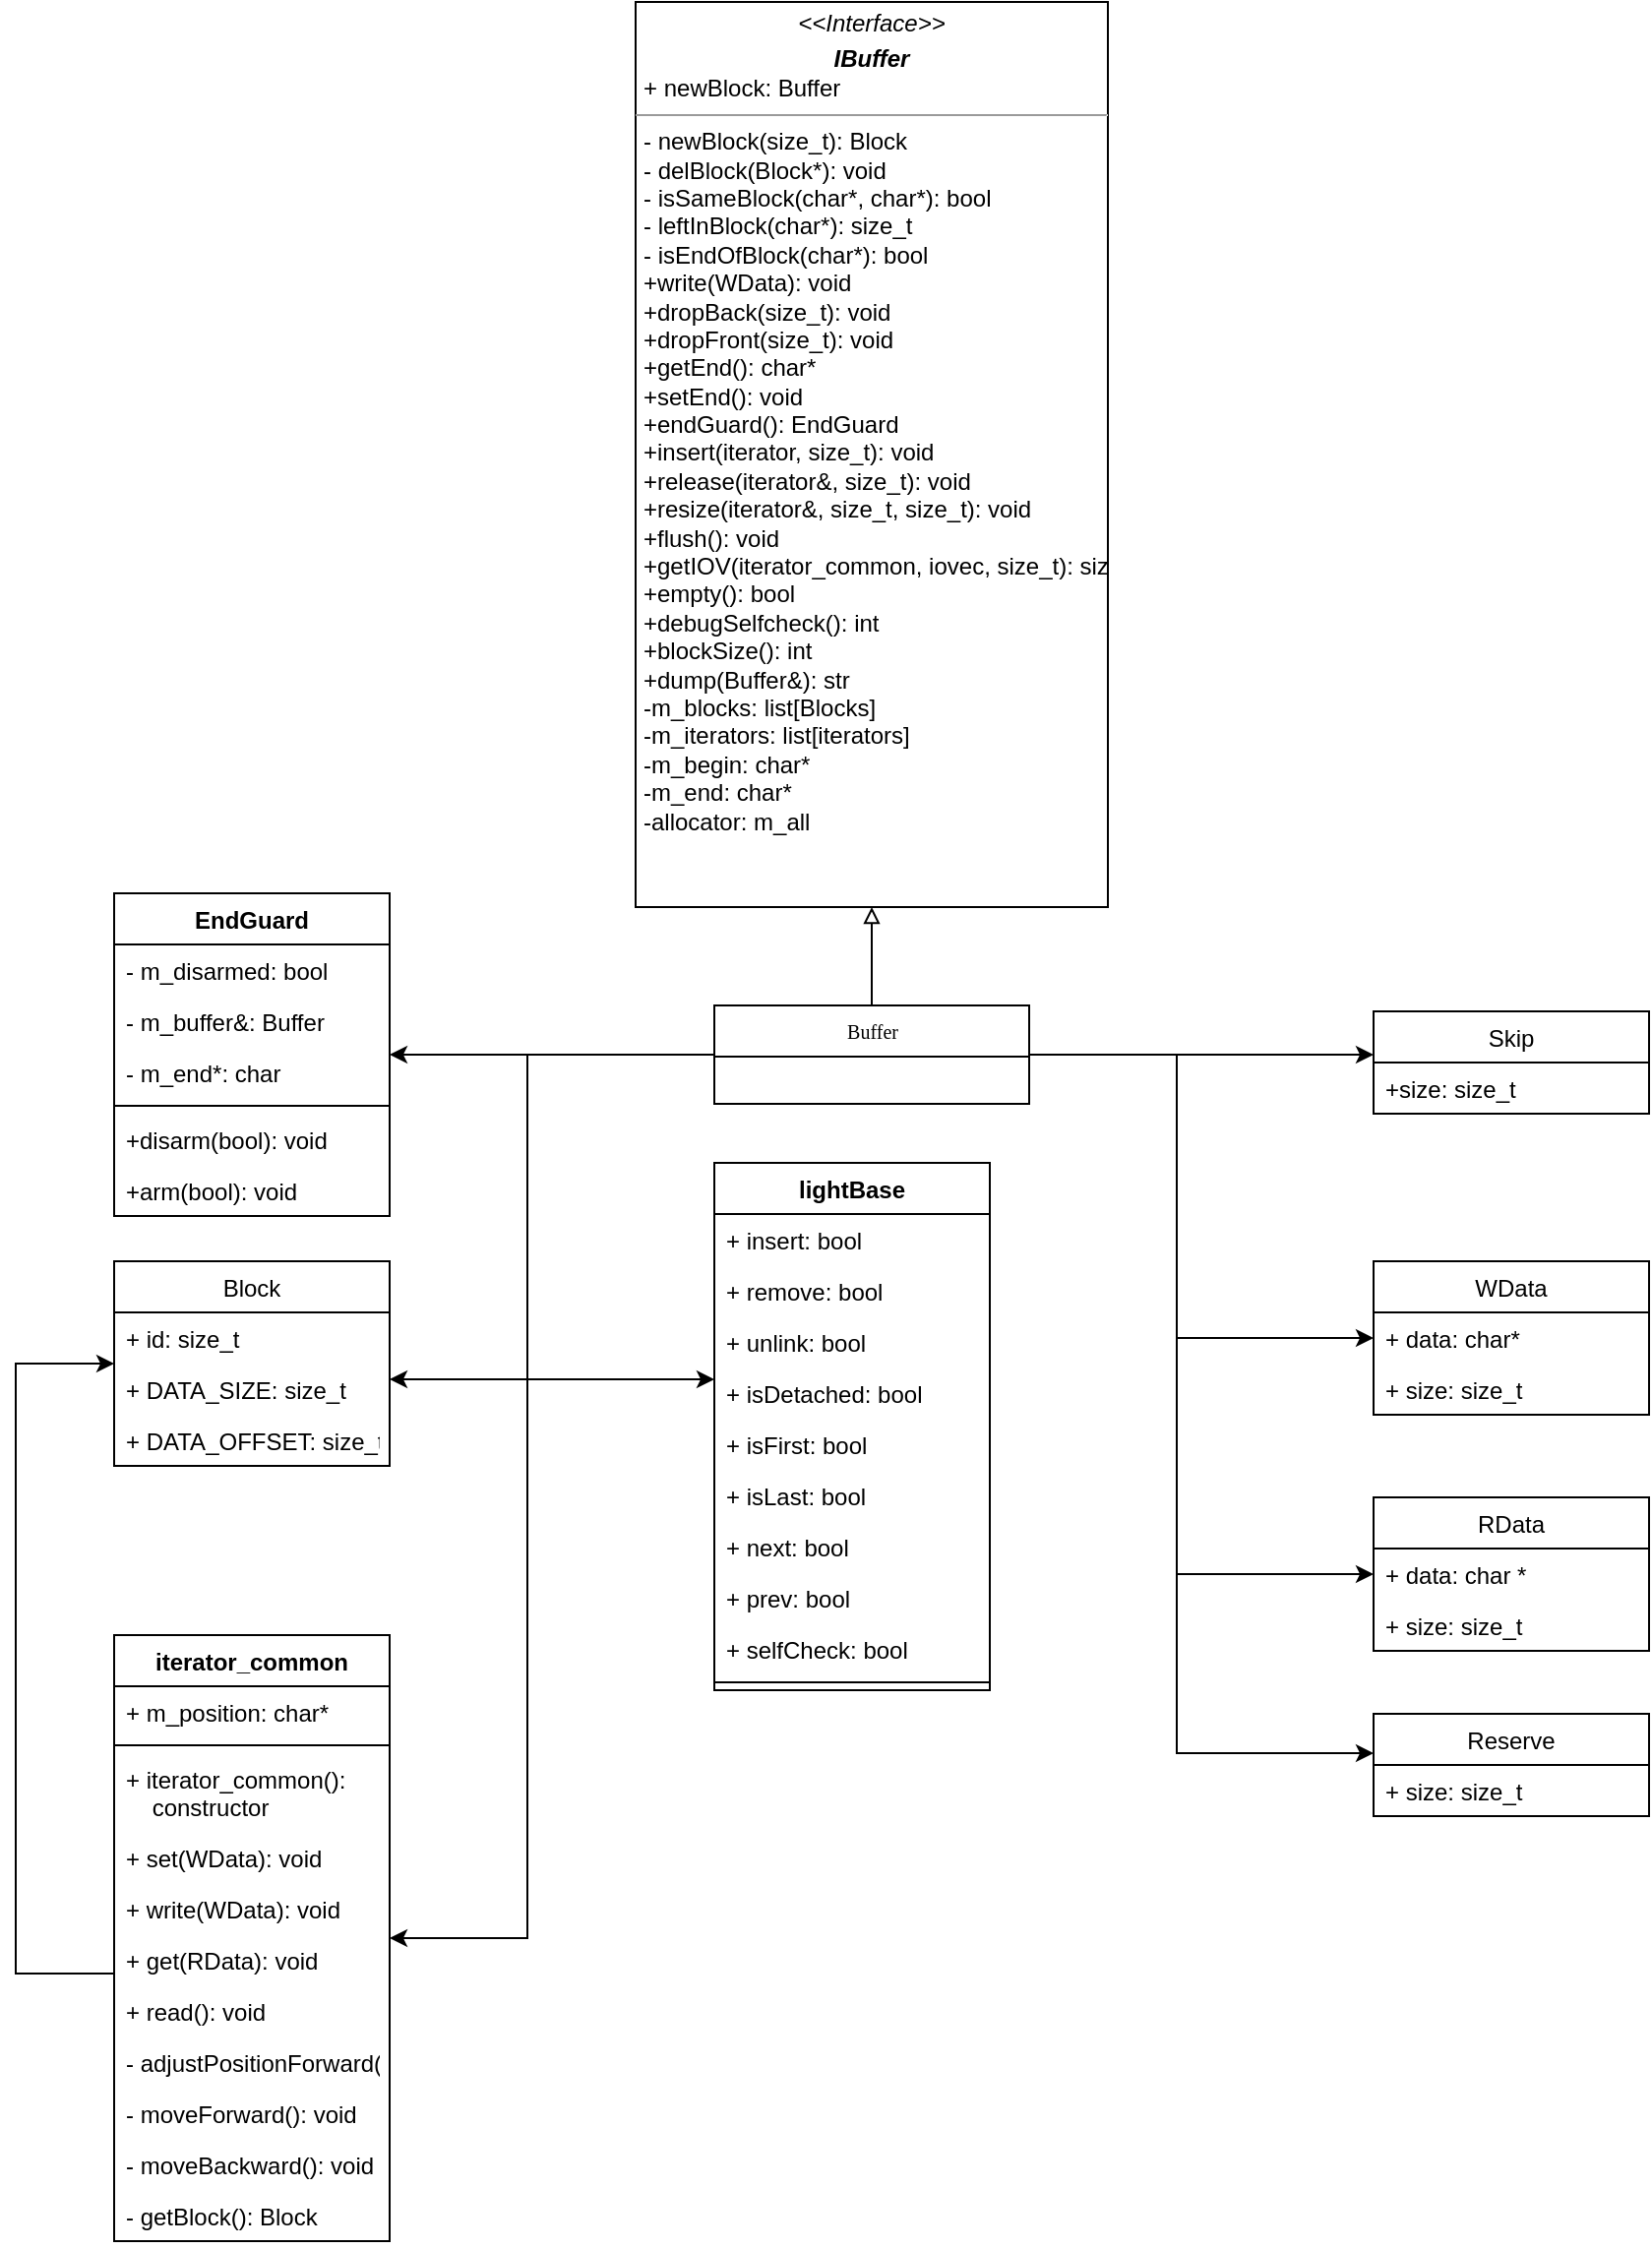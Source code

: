 <mxfile version="20.3.0" type="device"><diagram name="Page-1" id="c4acf3e9-155e-7222-9cf6-157b1a14988f"><mxGraphModel dx="1963" dy="1791" grid="1" gridSize="10" guides="1" tooltips="1" connect="1" arrows="1" fold="1" page="1" pageScale="1" pageWidth="850" pageHeight="1100" background="none" math="0" shadow="0"><root><mxCell id="0"/><mxCell id="1" parent="0"/><mxCell id="Hg7zeKf4Kkt9nuLEn_W6-33" style="edgeStyle=orthogonalEdgeStyle;rounded=0;orthogonalLoop=1;jettySize=auto;html=1;endArrow=block;endFill=0;" edge="1" parent="1" source="17acba5748e5396b-20" target="5d2195bd80daf111-18"><mxGeometry relative="1" as="geometry"/></mxCell><mxCell id="Hg7zeKf4Kkt9nuLEn_W6-34" style="edgeStyle=orthogonalEdgeStyle;rounded=0;orthogonalLoop=1;jettySize=auto;html=1;endArrow=classic;endFill=1;" edge="1" parent="1" source="17acba5748e5396b-20" target="Hg7zeKf4Kkt9nuLEn_W6-78"><mxGeometry relative="1" as="geometry"><mxPoint x="-40" y="365" as="targetPoint"/></mxGeometry></mxCell><mxCell id="Hg7zeKf4Kkt9nuLEn_W6-35" style="edgeStyle=orthogonalEdgeStyle;rounded=0;orthogonalLoop=1;jettySize=auto;html=1;endArrow=classic;endFill=1;" edge="1" parent="1" source="17acba5748e5396b-20" target="Hg7zeKf4Kkt9nuLEn_W6-21"><mxGeometry relative="1" as="geometry"><Array as="points"><mxPoint x="390" y="365"/><mxPoint x="390" y="365"/></Array></mxGeometry></mxCell><mxCell id="Hg7zeKf4Kkt9nuLEn_W6-36" style="edgeStyle=orthogonalEdgeStyle;rounded=0;orthogonalLoop=1;jettySize=auto;html=1;endArrow=classic;endFill=1;" edge="1" parent="1" source="17acba5748e5396b-20" target="Hg7zeKf4Kkt9nuLEn_W6-1"><mxGeometry relative="1" as="geometry"><Array as="points"><mxPoint x="30" y="365"/><mxPoint x="30" y="530"/></Array></mxGeometry></mxCell><mxCell id="Hg7zeKf4Kkt9nuLEn_W6-39" style="edgeStyle=orthogonalEdgeStyle;rounded=0;orthogonalLoop=1;jettySize=auto;html=1;endArrow=classic;endFill=1;" edge="1" parent="1" source="17acba5748e5396b-20" target="Hg7zeKf4Kkt9nuLEn_W6-13"><mxGeometry relative="1" as="geometry"><Array as="points"><mxPoint x="360" y="365"/><mxPoint x="360" y="629"/></Array></mxGeometry></mxCell><mxCell id="Hg7zeKf4Kkt9nuLEn_W6-40" style="edgeStyle=orthogonalEdgeStyle;rounded=0;orthogonalLoop=1;jettySize=auto;html=1;endArrow=classic;endFill=1;" edge="1" parent="1" source="17acba5748e5396b-20" target="Hg7zeKf4Kkt9nuLEn_W6-9"><mxGeometry relative="1" as="geometry"><Array as="points"><mxPoint x="360" y="365"/><mxPoint x="360" y="509"/></Array></mxGeometry></mxCell><mxCell id="Hg7zeKf4Kkt9nuLEn_W6-46" style="edgeStyle=orthogonalEdgeStyle;rounded=0;orthogonalLoop=1;jettySize=auto;html=1;endArrow=classic;endFill=1;" edge="1" parent="1" source="17acba5748e5396b-20" target="Hg7zeKf4Kkt9nuLEn_W6-42"><mxGeometry relative="1" as="geometry"><Array as="points"><mxPoint x="360" y="365"/><mxPoint x="360" y="720"/></Array></mxGeometry></mxCell><mxCell id="Hg7zeKf4Kkt9nuLEn_W6-60" style="edgeStyle=orthogonalEdgeStyle;rounded=0;orthogonalLoop=1;jettySize=auto;html=1;endArrow=classic;endFill=1;" edge="1" parent="1" source="17acba5748e5396b-20" target="Hg7zeKf4Kkt9nuLEn_W6-47"><mxGeometry relative="1" as="geometry"><Array as="points"><mxPoint x="30" y="365"/><mxPoint x="30" y="530"/></Array></mxGeometry></mxCell><mxCell id="Hg7zeKf4Kkt9nuLEn_W6-65" style="edgeStyle=orthogonalEdgeStyle;rounded=0;orthogonalLoop=1;jettySize=auto;html=1;endArrow=classic;endFill=1;" edge="1" parent="1" source="17acba5748e5396b-20" target="Hg7zeKf4Kkt9nuLEn_W6-61"><mxGeometry relative="1" as="geometry"><Array as="points"><mxPoint x="30" y="365"/></Array></mxGeometry></mxCell><mxCell id="17acba5748e5396b-20" value="Buffer" style="swimlane;html=1;fontStyle=0;childLayout=stackLayout;horizontal=1;startSize=26;fillColor=none;horizontalStack=0;resizeParent=1;resizeLast=0;collapsible=1;marginBottom=0;swimlaneFillColor=#ffffff;rounded=0;shadow=0;comic=0;labelBackgroundColor=none;strokeWidth=1;fontFamily=Verdana;fontSize=10;align=center;" parent="1" vertex="1"><mxGeometry x="125" y="340" width="160" height="50" as="geometry"/></mxCell><mxCell id="5d2195bd80daf111-18" value="&lt;p style=&quot;margin:0px;margin-top:4px;text-align:center;&quot;&gt;&lt;i&gt;&amp;lt;&amp;lt;Interface&amp;gt;&amp;gt;&lt;/i&gt;&lt;br&gt;&lt;/p&gt;&lt;p style=&quot;margin:0px;margin-top:4px;text-align:center;&quot;&gt;&lt;i&gt;&lt;b&gt;IBuffer&lt;/b&gt;&lt;/i&gt;&lt;/p&gt;&lt;p style=&quot;margin:0px;margin-left:4px;&quot;&gt;+ newBlock: Buffer&lt;/p&gt;&lt;hr size=&quot;1&quot;&gt;&lt;p style=&quot;margin:0px;margin-left:4px;&quot;&gt;- newBlock(size_t): Block&lt;/p&gt;&lt;p style=&quot;margin:0px;margin-left:4px;&quot;&gt;- delBlock(Block*): void&lt;/p&gt;&lt;p style=&quot;margin:0px;margin-left:4px;&quot;&gt;- isSameBlock(char*, char*): bool&lt;/p&gt;&lt;p style=&quot;margin:0px;margin-left:4px;&quot;&gt;- leftInBlock(char*): size_t&lt;/p&gt;&lt;p style=&quot;margin:0px;margin-left:4px;&quot;&gt;- isEndOfBlock(char*): bool&lt;/p&gt;&lt;p style=&quot;margin:0px;margin-left:4px;&quot;&gt;+write(WData): void&lt;/p&gt;&lt;p style=&quot;margin:0px;margin-left:4px;&quot;&gt;+dropBack(size_t): void&lt;/p&gt;&lt;p style=&quot;margin:0px;margin-left:4px;&quot;&gt;+dropFront(size_t): void&lt;/p&gt;&lt;p style=&quot;margin:0px;margin-left:4px;&quot;&gt;+getEnd(): char*&lt;/p&gt;&lt;p style=&quot;margin:0px;margin-left:4px;&quot;&gt;+setEnd(): void&lt;/p&gt;&lt;p style=&quot;margin:0px;margin-left:4px;&quot;&gt;+endGuard(): EndGuard&lt;/p&gt;&lt;p style=&quot;margin:0px;margin-left:4px;&quot;&gt;+insert(iterator, size_t): void&lt;/p&gt;&lt;p style=&quot;margin:0px;margin-left:4px;&quot;&gt;+release(iterator&amp;amp;, size_t): void&lt;/p&gt;&lt;p style=&quot;margin:0px;margin-left:4px;&quot;&gt;+resize(iterator&amp;amp;, size_t, size_t): void&lt;/p&gt;&lt;p style=&quot;margin:0px;margin-left:4px;&quot;&gt;+flush(): void&lt;/p&gt;&lt;p style=&quot;margin:0px;margin-left:4px;&quot;&gt;+getIOV(iterator_common, iovec, size_t): size_t&lt;/p&gt;&lt;p style=&quot;margin:0px;margin-left:4px;&quot;&gt;+empty(): bool&lt;/p&gt;&lt;p style=&quot;margin:0px;margin-left:4px;&quot;&gt;+debugSelfcheck(): int&lt;/p&gt;&lt;p style=&quot;margin:0px;margin-left:4px;&quot;&gt;+blockSize(): int&lt;/p&gt;&lt;p style=&quot;margin:0px;margin-left:4px;&quot;&gt;+dump(Buffer&amp;amp;): str&lt;/p&gt;&lt;p style=&quot;margin:0px;margin-left:4px;&quot;&gt;-m_blocks: list[Blocks]&lt;/p&gt;&lt;p style=&quot;margin:0px;margin-left:4px;&quot;&gt;-m_iterators: list[iterators]&lt;/p&gt;&lt;p style=&quot;margin:0px;margin-left:4px;&quot;&gt;-m_begin: char*&lt;/p&gt;&lt;p style=&quot;margin:0px;margin-left:4px;&quot;&gt;-m_end: char*&lt;/p&gt;&lt;p style=&quot;margin:0px;margin-left:4px;&quot;&gt;-allocator: m_all&lt;/p&gt;" style="verticalAlign=top;align=left;overflow=fill;fontSize=12;fontFamily=Helvetica;html=1;rounded=0;shadow=0;comic=0;labelBackgroundColor=none;strokeWidth=1" parent="1" vertex="1"><mxGeometry x="85" y="-170" width="240" height="460" as="geometry"/></mxCell><mxCell id="Hg7zeKf4Kkt9nuLEn_W6-1" value="Block" style="swimlane;fontStyle=0;childLayout=stackLayout;horizontal=1;startSize=26;fillColor=none;horizontalStack=0;resizeParent=1;resizeParentMax=0;resizeLast=0;collapsible=1;marginBottom=0;" vertex="1" parent="1"><mxGeometry x="-180" y="470" width="140" height="104" as="geometry"/></mxCell><mxCell id="Hg7zeKf4Kkt9nuLEn_W6-2" value="+ id: size_t" style="text;strokeColor=none;fillColor=none;align=left;verticalAlign=top;spacingLeft=4;spacingRight=4;overflow=hidden;rotatable=0;points=[[0,0.5],[1,0.5]];portConstraint=eastwest;" vertex="1" parent="Hg7zeKf4Kkt9nuLEn_W6-1"><mxGeometry y="26" width="140" height="26" as="geometry"/></mxCell><mxCell id="Hg7zeKf4Kkt9nuLEn_W6-3" value="+ DATA_SIZE: size_t" style="text;strokeColor=none;fillColor=none;align=left;verticalAlign=top;spacingLeft=4;spacingRight=4;overflow=hidden;rotatable=0;points=[[0,0.5],[1,0.5]];portConstraint=eastwest;" vertex="1" parent="Hg7zeKf4Kkt9nuLEn_W6-1"><mxGeometry y="52" width="140" height="26" as="geometry"/></mxCell><mxCell id="Hg7zeKf4Kkt9nuLEn_W6-4" value="+ DATA_OFFSET: size_t" style="text;strokeColor=none;fillColor=none;align=left;verticalAlign=top;spacingLeft=4;spacingRight=4;overflow=hidden;rotatable=0;points=[[0,0.5],[1,0.5]];portConstraint=eastwest;" vertex="1" parent="Hg7zeKf4Kkt9nuLEn_W6-1"><mxGeometry y="78" width="140" height="26" as="geometry"/></mxCell><mxCell id="Hg7zeKf4Kkt9nuLEn_W6-9" value="WData" style="swimlane;fontStyle=0;childLayout=stackLayout;horizontal=1;startSize=26;fillColor=none;horizontalStack=0;resizeParent=1;resizeParentMax=0;resizeLast=0;collapsible=1;marginBottom=0;" vertex="1" parent="1"><mxGeometry x="460" y="470" width="140" height="78" as="geometry"/></mxCell><mxCell id="Hg7zeKf4Kkt9nuLEn_W6-10" value="+ data: char*" style="text;strokeColor=none;fillColor=none;align=left;verticalAlign=top;spacingLeft=4;spacingRight=4;overflow=hidden;rotatable=0;points=[[0,0.5],[1,0.5]];portConstraint=eastwest;" vertex="1" parent="Hg7zeKf4Kkt9nuLEn_W6-9"><mxGeometry y="26" width="140" height="26" as="geometry"/></mxCell><mxCell id="Hg7zeKf4Kkt9nuLEn_W6-11" value="+ size: size_t" style="text;strokeColor=none;fillColor=none;align=left;verticalAlign=top;spacingLeft=4;spacingRight=4;overflow=hidden;rotatable=0;points=[[0,0.5],[1,0.5]];portConstraint=eastwest;" vertex="1" parent="Hg7zeKf4Kkt9nuLEn_W6-9"><mxGeometry y="52" width="140" height="26" as="geometry"/></mxCell><mxCell id="Hg7zeKf4Kkt9nuLEn_W6-13" value="RData" style="swimlane;fontStyle=0;childLayout=stackLayout;horizontal=1;startSize=26;fillColor=none;horizontalStack=0;resizeParent=1;resizeParentMax=0;resizeLast=0;collapsible=1;marginBottom=0;" vertex="1" parent="1"><mxGeometry x="460" y="590" width="140" height="78" as="geometry"/></mxCell><mxCell id="Hg7zeKf4Kkt9nuLEn_W6-14" value="+ data: char *" style="text;strokeColor=none;fillColor=none;align=left;verticalAlign=top;spacingLeft=4;spacingRight=4;overflow=hidden;rotatable=0;points=[[0,0.5],[1,0.5]];portConstraint=eastwest;" vertex="1" parent="Hg7zeKf4Kkt9nuLEn_W6-13"><mxGeometry y="26" width="140" height="26" as="geometry"/></mxCell><mxCell id="Hg7zeKf4Kkt9nuLEn_W6-15" value="+ size: size_t" style="text;strokeColor=none;fillColor=none;align=left;verticalAlign=top;spacingLeft=4;spacingRight=4;overflow=hidden;rotatable=0;points=[[0,0.5],[1,0.5]];portConstraint=eastwest;" vertex="1" parent="Hg7zeKf4Kkt9nuLEn_W6-13"><mxGeometry y="52" width="140" height="26" as="geometry"/></mxCell><mxCell id="Hg7zeKf4Kkt9nuLEn_W6-21" value="Skip" style="swimlane;fontStyle=0;childLayout=stackLayout;horizontal=1;startSize=26;fillColor=none;horizontalStack=0;resizeParent=1;resizeParentMax=0;resizeLast=0;collapsible=1;marginBottom=0;" vertex="1" parent="1"><mxGeometry x="460" y="343" width="140" height="52" as="geometry"/></mxCell><mxCell id="Hg7zeKf4Kkt9nuLEn_W6-22" value="+size: size_t" style="text;strokeColor=none;fillColor=none;align=left;verticalAlign=top;spacingLeft=4;spacingRight=4;overflow=hidden;rotatable=0;points=[[0,0.5],[1,0.5]];portConstraint=eastwest;" vertex="1" parent="Hg7zeKf4Kkt9nuLEn_W6-21"><mxGeometry y="26" width="140" height="26" as="geometry"/></mxCell><mxCell id="Hg7zeKf4Kkt9nuLEn_W6-42" value="Reserve" style="swimlane;fontStyle=0;childLayout=stackLayout;horizontal=1;startSize=26;fillColor=none;horizontalStack=0;resizeParent=1;resizeParentMax=0;resizeLast=0;collapsible=1;marginBottom=0;" vertex="1" parent="1"><mxGeometry x="460" y="700" width="140" height="52" as="geometry"/></mxCell><mxCell id="Hg7zeKf4Kkt9nuLEn_W6-43" value="+ size: size_t" style="text;strokeColor=none;fillColor=none;align=left;verticalAlign=top;spacingLeft=4;spacingRight=4;overflow=hidden;rotatable=0;points=[[0,0.5],[1,0.5]];portConstraint=eastwest;" vertex="1" parent="Hg7zeKf4Kkt9nuLEn_W6-42"><mxGeometry y="26" width="140" height="26" as="geometry"/></mxCell><mxCell id="Hg7zeKf4Kkt9nuLEn_W6-47" value="lightBase" style="swimlane;fontStyle=1;align=center;verticalAlign=top;childLayout=stackLayout;horizontal=1;startSize=26;horizontalStack=0;resizeParent=1;resizeParentMax=0;resizeLast=0;collapsible=1;marginBottom=0;" vertex="1" parent="1"><mxGeometry x="125" y="420" width="140" height="268" as="geometry"/></mxCell><mxCell id="Hg7zeKf4Kkt9nuLEn_W6-48" value="+ insert: bool" style="text;strokeColor=none;fillColor=none;align=left;verticalAlign=top;spacingLeft=4;spacingRight=4;overflow=hidden;rotatable=0;points=[[0,0.5],[1,0.5]];portConstraint=eastwest;" vertex="1" parent="Hg7zeKf4Kkt9nuLEn_W6-47"><mxGeometry y="26" width="140" height="26" as="geometry"/></mxCell><mxCell id="Hg7zeKf4Kkt9nuLEn_W6-51" value="+ remove: bool" style="text;strokeColor=none;fillColor=none;align=left;verticalAlign=top;spacingLeft=4;spacingRight=4;overflow=hidden;rotatable=0;points=[[0,0.5],[1,0.5]];portConstraint=eastwest;" vertex="1" parent="Hg7zeKf4Kkt9nuLEn_W6-47"><mxGeometry y="52" width="140" height="26" as="geometry"/></mxCell><mxCell id="Hg7zeKf4Kkt9nuLEn_W6-52" value="+ unlink: bool" style="text;strokeColor=none;fillColor=none;align=left;verticalAlign=top;spacingLeft=4;spacingRight=4;overflow=hidden;rotatable=0;points=[[0,0.5],[1,0.5]];portConstraint=eastwest;" vertex="1" parent="Hg7zeKf4Kkt9nuLEn_W6-47"><mxGeometry y="78" width="140" height="26" as="geometry"/></mxCell><mxCell id="Hg7zeKf4Kkt9nuLEn_W6-53" value="+ isDetached: bool" style="text;strokeColor=none;fillColor=none;align=left;verticalAlign=top;spacingLeft=4;spacingRight=4;overflow=hidden;rotatable=0;points=[[0,0.5],[1,0.5]];portConstraint=eastwest;" vertex="1" parent="Hg7zeKf4Kkt9nuLEn_W6-47"><mxGeometry y="104" width="140" height="26" as="geometry"/></mxCell><mxCell id="Hg7zeKf4Kkt9nuLEn_W6-54" value="+ isFirst: bool" style="text;strokeColor=none;fillColor=none;align=left;verticalAlign=top;spacingLeft=4;spacingRight=4;overflow=hidden;rotatable=0;points=[[0,0.5],[1,0.5]];portConstraint=eastwest;" vertex="1" parent="Hg7zeKf4Kkt9nuLEn_W6-47"><mxGeometry y="130" width="140" height="26" as="geometry"/></mxCell><mxCell id="Hg7zeKf4Kkt9nuLEn_W6-56" value="+ isLast: bool" style="text;strokeColor=none;fillColor=none;align=left;verticalAlign=top;spacingLeft=4;spacingRight=4;overflow=hidden;rotatable=0;points=[[0,0.5],[1,0.5]];portConstraint=eastwest;" vertex="1" parent="Hg7zeKf4Kkt9nuLEn_W6-47"><mxGeometry y="156" width="140" height="26" as="geometry"/></mxCell><mxCell id="Hg7zeKf4Kkt9nuLEn_W6-55" value="+ next: bool" style="text;strokeColor=none;fillColor=none;align=left;verticalAlign=top;spacingLeft=4;spacingRight=4;overflow=hidden;rotatable=0;points=[[0,0.5],[1,0.5]];portConstraint=eastwest;" vertex="1" parent="Hg7zeKf4Kkt9nuLEn_W6-47"><mxGeometry y="182" width="140" height="26" as="geometry"/></mxCell><mxCell id="Hg7zeKf4Kkt9nuLEn_W6-57" value="+ prev: bool" style="text;strokeColor=none;fillColor=none;align=left;verticalAlign=top;spacingLeft=4;spacingRight=4;overflow=hidden;rotatable=0;points=[[0,0.5],[1,0.5]];portConstraint=eastwest;" vertex="1" parent="Hg7zeKf4Kkt9nuLEn_W6-47"><mxGeometry y="208" width="140" height="26" as="geometry"/></mxCell><mxCell id="Hg7zeKf4Kkt9nuLEn_W6-58" value="+ selfCheck: bool" style="text;strokeColor=none;fillColor=none;align=left;verticalAlign=top;spacingLeft=4;spacingRight=4;overflow=hidden;rotatable=0;points=[[0,0.5],[1,0.5]];portConstraint=eastwest;" vertex="1" parent="Hg7zeKf4Kkt9nuLEn_W6-47"><mxGeometry y="234" width="140" height="26" as="geometry"/></mxCell><mxCell id="Hg7zeKf4Kkt9nuLEn_W6-49" value="" style="line;strokeWidth=1;fillColor=none;align=left;verticalAlign=middle;spacingTop=-1;spacingLeft=3;spacingRight=3;rotatable=0;labelPosition=right;points=[];portConstraint=eastwest;strokeColor=inherit;" vertex="1" parent="Hg7zeKf4Kkt9nuLEn_W6-47"><mxGeometry y="260" width="140" height="8" as="geometry"/></mxCell><mxCell id="Hg7zeKf4Kkt9nuLEn_W6-74" style="edgeStyle=orthogonalEdgeStyle;rounded=0;orthogonalLoop=1;jettySize=auto;html=1;endArrow=classic;endFill=1;" edge="1" parent="1" source="Hg7zeKf4Kkt9nuLEn_W6-61" target="Hg7zeKf4Kkt9nuLEn_W6-1"><mxGeometry relative="1" as="geometry"><Array as="points"><mxPoint x="-230" y="832"/><mxPoint x="-230" y="522"/></Array></mxGeometry></mxCell><mxCell id="Hg7zeKf4Kkt9nuLEn_W6-61" value="iterator_common" style="swimlane;fontStyle=1;align=center;verticalAlign=top;childLayout=stackLayout;horizontal=1;startSize=26;horizontalStack=0;resizeParent=1;resizeParentMax=0;resizeLast=0;collapsible=1;marginBottom=0;" vertex="1" parent="1"><mxGeometry x="-180" y="660" width="140" height="308" as="geometry"/></mxCell><mxCell id="Hg7zeKf4Kkt9nuLEn_W6-62" value="+ m_position: char*" style="text;strokeColor=none;fillColor=none;align=left;verticalAlign=top;spacingLeft=4;spacingRight=4;overflow=hidden;rotatable=0;points=[[0,0.5],[1,0.5]];portConstraint=eastwest;" vertex="1" parent="Hg7zeKf4Kkt9nuLEn_W6-61"><mxGeometry y="26" width="140" height="26" as="geometry"/></mxCell><mxCell id="Hg7zeKf4Kkt9nuLEn_W6-63" value="" style="line;strokeWidth=1;fillColor=none;align=left;verticalAlign=middle;spacingTop=-1;spacingLeft=3;spacingRight=3;rotatable=0;labelPosition=right;points=[];portConstraint=eastwest;strokeColor=inherit;" vertex="1" parent="Hg7zeKf4Kkt9nuLEn_W6-61"><mxGeometry y="52" width="140" height="8" as="geometry"/></mxCell><mxCell id="Hg7zeKf4Kkt9nuLEn_W6-64" value="+ iterator_common(): &#10;    constructor" style="text;strokeColor=none;fillColor=none;align=left;verticalAlign=top;spacingLeft=4;spacingRight=4;overflow=hidden;rotatable=0;points=[[0,0.5],[1,0.5]];portConstraint=eastwest;" vertex="1" parent="Hg7zeKf4Kkt9nuLEn_W6-61"><mxGeometry y="60" width="140" height="40" as="geometry"/></mxCell><mxCell id="Hg7zeKf4Kkt9nuLEn_W6-66" value="+ set(WData): void" style="text;strokeColor=none;fillColor=none;align=left;verticalAlign=top;spacingLeft=4;spacingRight=4;overflow=hidden;rotatable=0;points=[[0,0.5],[1,0.5]];portConstraint=eastwest;" vertex="1" parent="Hg7zeKf4Kkt9nuLEn_W6-61"><mxGeometry y="100" width="140" height="26" as="geometry"/></mxCell><mxCell id="Hg7zeKf4Kkt9nuLEn_W6-67" value="+ write(WData): void" style="text;strokeColor=none;fillColor=none;align=left;verticalAlign=top;spacingLeft=4;spacingRight=4;overflow=hidden;rotatable=0;points=[[0,0.5],[1,0.5]];portConstraint=eastwest;" vertex="1" parent="Hg7zeKf4Kkt9nuLEn_W6-61"><mxGeometry y="126" width="140" height="26" as="geometry"/></mxCell><mxCell id="Hg7zeKf4Kkt9nuLEn_W6-68" value="+ get(RData): void " style="text;strokeColor=none;fillColor=none;align=left;verticalAlign=top;spacingLeft=4;spacingRight=4;overflow=hidden;rotatable=0;points=[[0,0.5],[1,0.5]];portConstraint=eastwest;" vertex="1" parent="Hg7zeKf4Kkt9nuLEn_W6-61"><mxGeometry y="152" width="140" height="26" as="geometry"/></mxCell><mxCell id="Hg7zeKf4Kkt9nuLEn_W6-69" value="+ read(): void" style="text;strokeColor=none;fillColor=none;align=left;verticalAlign=top;spacingLeft=4;spacingRight=4;overflow=hidden;rotatable=0;points=[[0,0.5],[1,0.5]];portConstraint=eastwest;" vertex="1" parent="Hg7zeKf4Kkt9nuLEn_W6-61"><mxGeometry y="178" width="140" height="26" as="geometry"/></mxCell><mxCell id="Hg7zeKf4Kkt9nuLEn_W6-70" value="- adjustPositionForward(): void" style="text;strokeColor=none;fillColor=none;align=left;verticalAlign=top;spacingLeft=4;spacingRight=4;overflow=hidden;rotatable=0;points=[[0,0.5],[1,0.5]];portConstraint=eastwest;" vertex="1" parent="Hg7zeKf4Kkt9nuLEn_W6-61"><mxGeometry y="204" width="140" height="26" as="geometry"/></mxCell><mxCell id="Hg7zeKf4Kkt9nuLEn_W6-72" value="- moveForward(): void" style="text;strokeColor=none;fillColor=none;align=left;verticalAlign=top;spacingLeft=4;spacingRight=4;overflow=hidden;rotatable=0;points=[[0,0.5],[1,0.5]];portConstraint=eastwest;" vertex="1" parent="Hg7zeKf4Kkt9nuLEn_W6-61"><mxGeometry y="230" width="140" height="26" as="geometry"/></mxCell><mxCell id="Hg7zeKf4Kkt9nuLEn_W6-71" value="- moveBackward(): void" style="text;strokeColor=none;fillColor=none;align=left;verticalAlign=top;spacingLeft=4;spacingRight=4;overflow=hidden;rotatable=0;points=[[0,0.5],[1,0.5]];portConstraint=eastwest;" vertex="1" parent="Hg7zeKf4Kkt9nuLEn_W6-61"><mxGeometry y="256" width="140" height="26" as="geometry"/></mxCell><mxCell id="Hg7zeKf4Kkt9nuLEn_W6-73" value="- getBlock(): Block" style="text;strokeColor=none;fillColor=none;align=left;verticalAlign=top;spacingLeft=4;spacingRight=4;overflow=hidden;rotatable=0;points=[[0,0.5],[1,0.5]];portConstraint=eastwest;" vertex="1" parent="Hg7zeKf4Kkt9nuLEn_W6-61"><mxGeometry y="282" width="140" height="26" as="geometry"/></mxCell><mxCell id="Hg7zeKf4Kkt9nuLEn_W6-78" value="EndGuard" style="swimlane;fontStyle=1;align=center;verticalAlign=top;childLayout=stackLayout;horizontal=1;startSize=26;horizontalStack=0;resizeParent=1;resizeParentMax=0;resizeLast=0;collapsible=1;marginBottom=0;" vertex="1" parent="1"><mxGeometry x="-180" y="283" width="140" height="164" as="geometry"/></mxCell><mxCell id="Hg7zeKf4Kkt9nuLEn_W6-82" value="- m_disarmed: bool" style="text;strokeColor=none;fillColor=none;align=left;verticalAlign=top;spacingLeft=4;spacingRight=4;overflow=hidden;rotatable=0;points=[[0,0.5],[1,0.5]];portConstraint=eastwest;" vertex="1" parent="Hg7zeKf4Kkt9nuLEn_W6-78"><mxGeometry y="26" width="140" height="26" as="geometry"/></mxCell><mxCell id="Hg7zeKf4Kkt9nuLEn_W6-83" value="- m_buffer&amp;: Buffer" style="text;strokeColor=none;fillColor=none;align=left;verticalAlign=top;spacingLeft=4;spacingRight=4;overflow=hidden;rotatable=0;points=[[0,0.5],[1,0.5]];portConstraint=eastwest;" vertex="1" parent="Hg7zeKf4Kkt9nuLEn_W6-78"><mxGeometry y="52" width="140" height="26" as="geometry"/></mxCell><mxCell id="Hg7zeKf4Kkt9nuLEn_W6-79" value="- m_end*: char" style="text;strokeColor=none;fillColor=none;align=left;verticalAlign=top;spacingLeft=4;spacingRight=4;overflow=hidden;rotatable=0;points=[[0,0.5],[1,0.5]];portConstraint=eastwest;" vertex="1" parent="Hg7zeKf4Kkt9nuLEn_W6-78"><mxGeometry y="78" width="140" height="26" as="geometry"/></mxCell><mxCell id="Hg7zeKf4Kkt9nuLEn_W6-80" value="" style="line;strokeWidth=1;fillColor=none;align=left;verticalAlign=middle;spacingTop=-1;spacingLeft=3;spacingRight=3;rotatable=0;labelPosition=right;points=[];portConstraint=eastwest;strokeColor=inherit;" vertex="1" parent="Hg7zeKf4Kkt9nuLEn_W6-78"><mxGeometry y="104" width="140" height="8" as="geometry"/></mxCell><mxCell id="Hg7zeKf4Kkt9nuLEn_W6-84" value="+disarm(bool): void" style="text;strokeColor=none;fillColor=none;align=left;verticalAlign=top;spacingLeft=4;spacingRight=4;overflow=hidden;rotatable=0;points=[[0,0.5],[1,0.5]];portConstraint=eastwest;" vertex="1" parent="Hg7zeKf4Kkt9nuLEn_W6-78"><mxGeometry y="112" width="140" height="26" as="geometry"/></mxCell><mxCell id="Hg7zeKf4Kkt9nuLEn_W6-81" value="+arm(bool): void" style="text;strokeColor=none;fillColor=none;align=left;verticalAlign=top;spacingLeft=4;spacingRight=4;overflow=hidden;rotatable=0;points=[[0,0.5],[1,0.5]];portConstraint=eastwest;" vertex="1" parent="Hg7zeKf4Kkt9nuLEn_W6-78"><mxGeometry y="138" width="140" height="26" as="geometry"/></mxCell></root></mxGraphModel></diagram></mxfile>